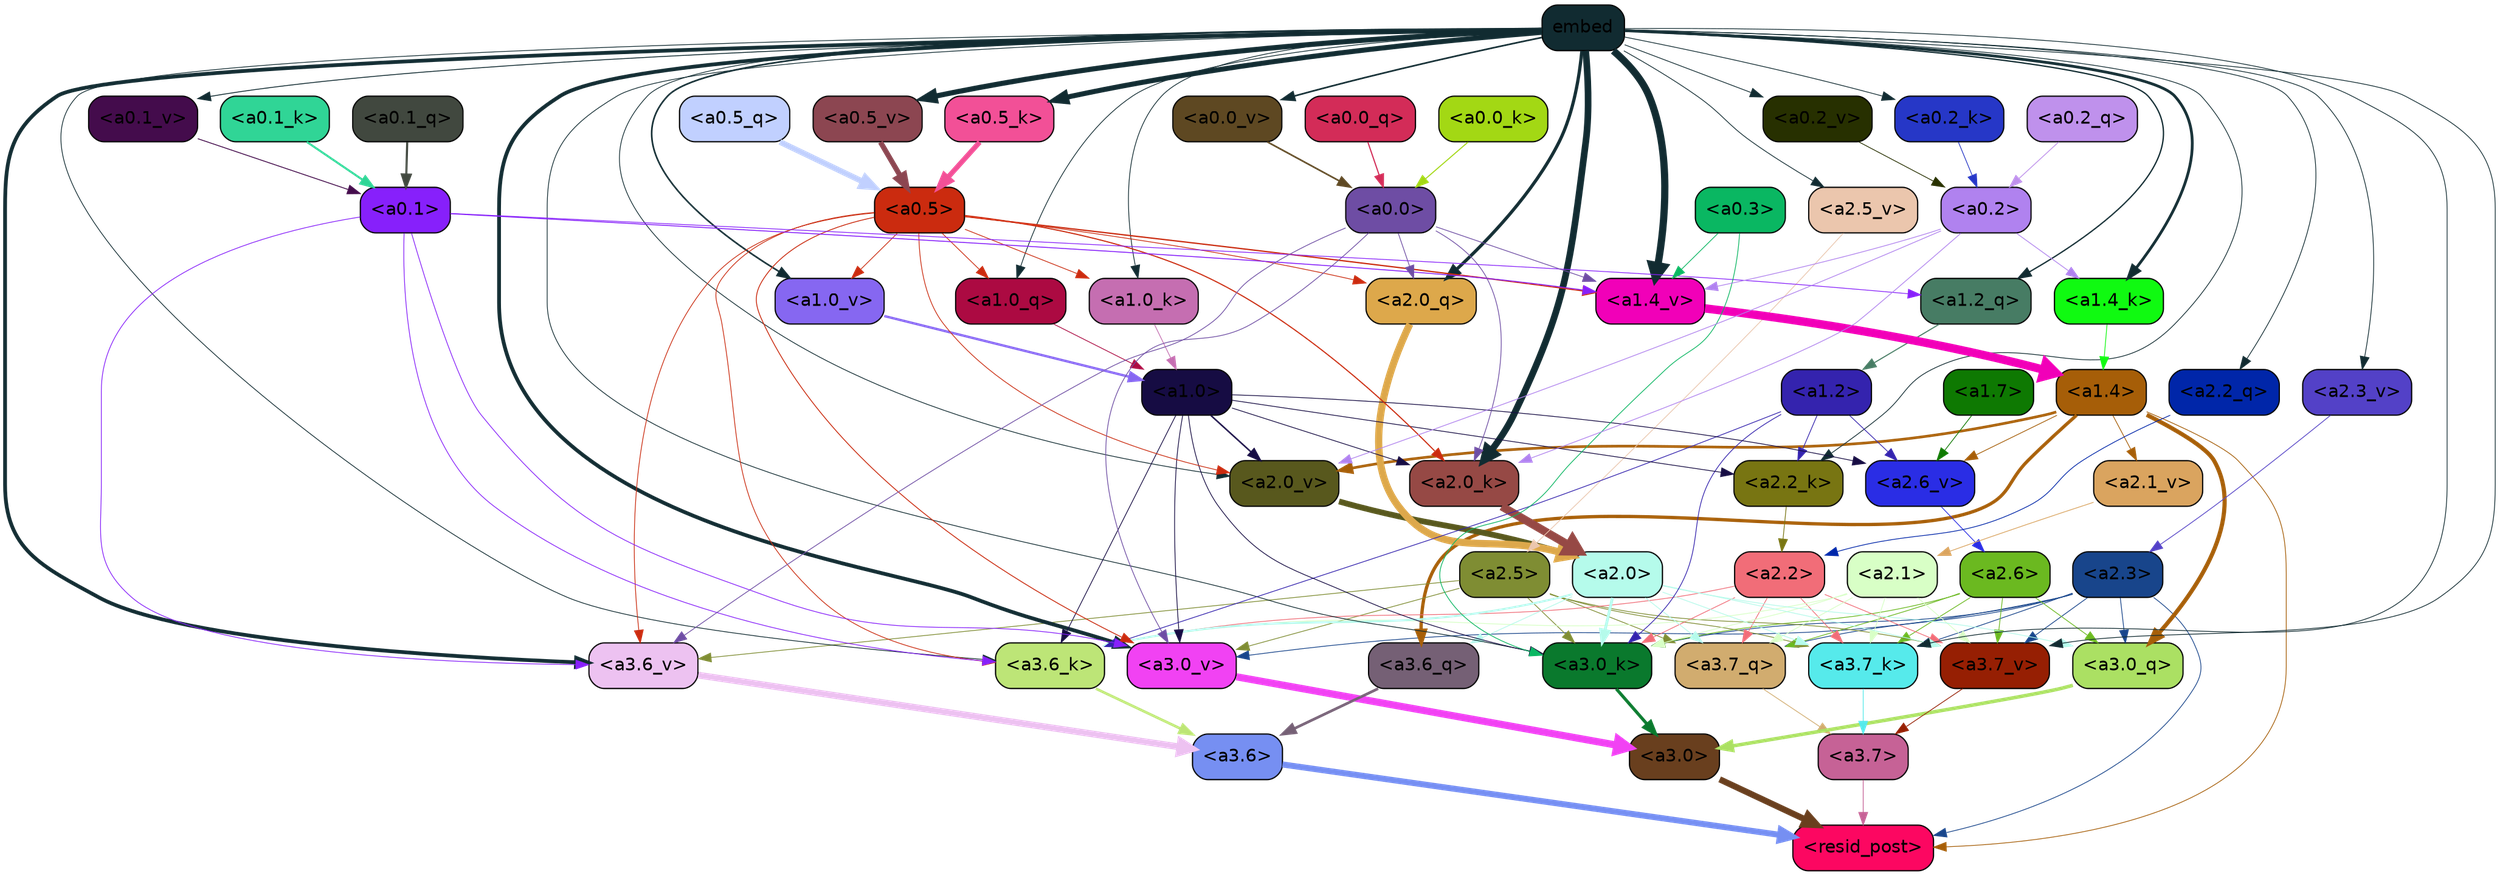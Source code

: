 strict digraph "" {
	graph [bgcolor=transparent,
		layout=dot,
		overlap=false,
		splines=true
	];
	"<a3.7>"	[color=black,
		fillcolor="#c66296",
		fontname=Helvetica,
		shape=box,
		style="filled, rounded"];
	"<resid_post>"	[color=black,
		fillcolor="#fc0761",
		fontname=Helvetica,
		shape=box,
		style="filled, rounded"];
	"<a3.7>" -> "<resid_post>"	[color="#c66296",
		penwidth=0.6];
	"<a3.6>"	[color=black,
		fillcolor="#768ff2",
		fontname=Helvetica,
		shape=box,
		style="filled, rounded"];
	"<a3.6>" -> "<resid_post>"	[color="#768ff2",
		penwidth=4.753257989883423];
	"<a3.0>"	[color=black,
		fillcolor="#693f1e",
		fontname=Helvetica,
		shape=box,
		style="filled, rounded"];
	"<a3.0>" -> "<resid_post>"	[color="#693f1e",
		penwidth=4.90053927898407];
	"<a2.3>"	[color=black,
		fillcolor="#18458b",
		fontname=Helvetica,
		shape=box,
		style="filled, rounded"];
	"<a2.3>" -> "<resid_post>"	[color="#18458b",
		penwidth=0.6];
	"<a3.7_q>"	[color=black,
		fillcolor="#d1ac6f",
		fontname=Helvetica,
		shape=box,
		style="filled, rounded"];
	"<a2.3>" -> "<a3.7_q>"	[color="#18458b",
		penwidth=0.6];
	"<a3.0_q>"	[color=black,
		fillcolor="#abe063",
		fontname=Helvetica,
		shape=box,
		style="filled, rounded"];
	"<a2.3>" -> "<a3.0_q>"	[color="#18458b",
		penwidth=0.6];
	"<a3.7_k>"	[color=black,
		fillcolor="#56eaeb",
		fontname=Helvetica,
		shape=box,
		style="filled, rounded"];
	"<a2.3>" -> "<a3.7_k>"	[color="#18458b",
		penwidth=0.6];
	"<a3.0_k>"	[color=black,
		fillcolor="#0a792d",
		fontname=Helvetica,
		shape=box,
		style="filled, rounded"];
	"<a2.3>" -> "<a3.0_k>"	[color="#18458b",
		penwidth=0.6];
	"<a3.7_v>"	[color=black,
		fillcolor="#961f03",
		fontname=Helvetica,
		shape=box,
		style="filled, rounded"];
	"<a2.3>" -> "<a3.7_v>"	[color="#18458b",
		penwidth=0.6];
	"<a3.0_v>"	[color=black,
		fillcolor="#f142f3",
		fontname=Helvetica,
		shape=box,
		style="filled, rounded"];
	"<a2.3>" -> "<a3.0_v>"	[color="#18458b",
		penwidth=0.6];
	"<a1.4>"	[color=black,
		fillcolor="#a65e08",
		fontname=Helvetica,
		shape=box,
		style="filled, rounded"];
	"<a1.4>" -> "<resid_post>"	[color="#a65e08",
		penwidth=0.6];
	"<a3.6_q>"	[color=black,
		fillcolor="#756075",
		fontname=Helvetica,
		shape=box,
		style="filled, rounded"];
	"<a1.4>" -> "<a3.6_q>"	[color="#a65e08",
		penwidth=2.6043437719345093];
	"<a1.4>" -> "<a3.0_q>"	[color="#a65e08",
		penwidth=3.2779015004634857];
	"<a2.6_v>"	[color=black,
		fillcolor="#2a2de5",
		fontname=Helvetica,
		shape=box,
		style="filled, rounded"];
	"<a1.4>" -> "<a2.6_v>"	[color="#a65e08",
		penwidth=0.6];
	"<a2.1_v>"	[color=black,
		fillcolor="#daa45f",
		fontname=Helvetica,
		shape=box,
		style="filled, rounded"];
	"<a1.4>" -> "<a2.1_v>"	[color="#a65e08",
		penwidth=0.6];
	"<a2.0_v>"	[color=black,
		fillcolor="#58581d",
		fontname=Helvetica,
		shape=box,
		style="filled, rounded"];
	"<a1.4>" -> "<a2.0_v>"	[color="#a65e08",
		penwidth=2.089712530374527];
	"<a3.7_q>" -> "<a3.7>"	[color="#d1ac6f",
		penwidth=0.6];
	"<a3.6_q>" -> "<a3.6>"	[color="#756075",
		penwidth=2.091020345687866];
	"<a3.0_q>" -> "<a3.0>"	[color="#abe063",
		penwidth=2.7421876192092896];
	"<a3.7_k>" -> "<a3.7>"	[color="#56eaeb",
		penwidth=0.6];
	"<a3.6_k>"	[color=black,
		fillcolor="#bde577",
		fontname=Helvetica,
		shape=box,
		style="filled, rounded"];
	"<a3.6_k>" -> "<a3.6>"	[color="#bde577",
		penwidth=2.048597991466522];
	"<a3.0_k>" -> "<a3.0>"	[color="#0a792d",
		penwidth=2.476402521133423];
	"<a3.7_v>" -> "<a3.7>"	[color="#961f03",
		penwidth=0.6];
	"<a3.6_v>"	[color=black,
		fillcolor="#edc2f1",
		fontname=Helvetica,
		shape=box,
		style="filled, rounded"];
	"<a3.6_v>" -> "<a3.6>"	[color="#edc2f1",
		penwidth=5.2550448179244995];
	"<a3.0_v>" -> "<a3.0>"	[color="#f142f3",
		penwidth=5.652270674705505];
	"<a2.6>"	[color=black,
		fillcolor="#6bb920",
		fontname=Helvetica,
		shape=box,
		style="filled, rounded"];
	"<a2.6>" -> "<a3.7_q>"	[color="#6bb920",
		penwidth=0.6];
	"<a2.6>" -> "<a3.0_q>"	[color="#6bb920",
		penwidth=0.6];
	"<a2.6>" -> "<a3.7_k>"	[color="#6bb920",
		penwidth=0.6];
	"<a2.6>" -> "<a3.0_k>"	[color="#6bb920",
		penwidth=0.6];
	"<a2.6>" -> "<a3.7_v>"	[color="#6bb920",
		penwidth=0.6];
	"<a2.5>"	[color=black,
		fillcolor="#7f8d33",
		fontname=Helvetica,
		shape=box,
		style="filled, rounded"];
	"<a2.5>" -> "<a3.7_q>"	[color="#7f8d33",
		penwidth=0.6];
	"<a2.5>" -> "<a3.7_k>"	[color="#7f8d33",
		penwidth=0.6];
	"<a2.5>" -> "<a3.0_k>"	[color="#7f8d33",
		penwidth=0.6];
	"<a2.5>" -> "<a3.7_v>"	[color="#7f8d33",
		penwidth=0.6];
	"<a2.5>" -> "<a3.6_v>"	[color="#7f8d33",
		penwidth=0.6];
	"<a2.5>" -> "<a3.0_v>"	[color="#7f8d33",
		penwidth=0.6];
	"<a2.2>"	[color=black,
		fillcolor="#f16d78",
		fontname=Helvetica,
		shape=box,
		style="filled, rounded"];
	"<a2.2>" -> "<a3.7_q>"	[color="#f16d78",
		penwidth=0.6];
	"<a2.2>" -> "<a3.7_k>"	[color="#f16d78",
		penwidth=0.6];
	"<a2.2>" -> "<a3.6_k>"	[color="#f16d78",
		penwidth=0.6];
	"<a2.2>" -> "<a3.0_k>"	[color="#f16d78",
		penwidth=0.6];
	"<a2.2>" -> "<a3.7_v>"	[color="#f16d78",
		penwidth=0.6];
	"<a2.1>"	[color=black,
		fillcolor="#d8ffc6",
		fontname=Helvetica,
		shape=box,
		style="filled, rounded"];
	"<a2.1>" -> "<a3.7_q>"	[color="#d8ffc6",
		penwidth=0.6];
	"<a2.1>" -> "<a3.7_k>"	[color="#d8ffc6",
		penwidth=0.6];
	"<a2.1>" -> "<a3.6_k>"	[color="#d8ffc6",
		penwidth=0.6];
	"<a2.1>" -> "<a3.0_k>"	[color="#d8ffc6",
		penwidth=0.6];
	"<a2.1>" -> "<a3.7_v>"	[color="#d8ffc6",
		penwidth=0.6];
	"<a2.0>"	[color=black,
		fillcolor="#b5fbeb",
		fontname=Helvetica,
		shape=box,
		style="filled, rounded"];
	"<a2.0>" -> "<a3.7_q>"	[color="#b5fbeb",
		penwidth=0.6];
	"<a2.0>" -> "<a3.6_q>"	[color="#b5fbeb",
		penwidth=0.6];
	"<a2.0>" -> "<a3.0_q>"	[color="#b5fbeb",
		penwidth=0.6];
	"<a2.0>" -> "<a3.7_k>"	[color="#b5fbeb",
		penwidth=0.6];
	"<a2.0>" -> "<a3.6_k>"	[color="#b5fbeb",
		penwidth=1.5290023684501648];
	"<a2.0>" -> "<a3.0_k>"	[color="#b5fbeb",
		penwidth=2.2551413774490356];
	"<a2.0>" -> "<a3.7_v>"	[color="#b5fbeb",
		penwidth=0.6];
	embed	[color=black,
		fillcolor="#112b31",
		fontname=Helvetica,
		shape=box,
		style="filled, rounded"];
	embed -> "<a3.7_k>"	[color="#112b31",
		penwidth=0.6];
	embed -> "<a3.6_k>"	[color="#112b31",
		penwidth=0.6];
	embed -> "<a3.0_k>"	[color="#112b31",
		penwidth=0.6];
	embed -> "<a3.7_v>"	[color="#112b31",
		penwidth=0.6];
	embed -> "<a3.6_v>"	[color="#112b31",
		penwidth=2.9556376338005066];
	embed -> "<a3.0_v>"	[color="#112b31",
		penwidth=2.972973108291626];
	"<a2.2_q>"	[color=black,
		fillcolor="#0026a9",
		fontname=Helvetica,
		shape=box,
		style="filled, rounded"];
	embed -> "<a2.2_q>"	[color="#112b31",
		penwidth=0.6];
	"<a2.0_q>"	[color=black,
		fillcolor="#dda84b",
		fontname=Helvetica,
		shape=box,
		style="filled, rounded"];
	embed -> "<a2.0_q>"	[color="#112b31",
		penwidth=2.540744114667177];
	"<a2.2_k>"	[color=black,
		fillcolor="#787512",
		fontname=Helvetica,
		shape=box,
		style="filled, rounded"];
	embed -> "<a2.2_k>"	[color="#112b31",
		penwidth=0.6];
	"<a2.0_k>"	[color=black,
		fillcolor="#964945",
		fontname=Helvetica,
		shape=box,
		style="filled, rounded"];
	embed -> "<a2.0_k>"	[color="#112b31",
		penwidth=5.233989953994751];
	"<a2.5_v>"	[color=black,
		fillcolor="#ebc6ad",
		fontname=Helvetica,
		shape=box,
		style="filled, rounded"];
	embed -> "<a2.5_v>"	[color="#112b31",
		penwidth=0.6];
	"<a2.3_v>"	[color=black,
		fillcolor="#5341c7",
		fontname=Helvetica,
		shape=box,
		style="filled, rounded"];
	embed -> "<a2.3_v>"	[color="#112b31",
		penwidth=0.6];
	embed -> "<a2.0_v>"	[color="#112b31",
		penwidth=0.6];
	"<a1.2_q>"	[color=black,
		fillcolor="#477c64",
		fontname=Helvetica,
		shape=box,
		style="filled, rounded"];
	embed -> "<a1.2_q>"	[color="#112b31",
		penwidth=1.0232882499694824];
	"<a1.0_q>"	[color=black,
		fillcolor="#ac0a42",
		fontname=Helvetica,
		shape=box,
		style="filled, rounded"];
	embed -> "<a1.0_q>"	[color="#112b31",
		penwidth=0.6];
	"<a1.4_k>"	[color=black,
		fillcolor="#10fa11",
		fontname=Helvetica,
		shape=box,
		style="filled, rounded"];
	embed -> "<a1.4_k>"	[color="#112b31",
		penwidth=2.181154489517212];
	"<a1.0_k>"	[color=black,
		fillcolor="#c56eb1",
		fontname=Helvetica,
		shape=box,
		style="filled, rounded"];
	embed -> "<a1.0_k>"	[color="#112b31",
		penwidth=0.6];
	"<a1.4_v>"	[color=black,
		fillcolor="#f100b8",
		fontname=Helvetica,
		shape=box,
		style="filled, rounded"];
	embed -> "<a1.4_v>"	[color="#112b31",
		penwidth=5.707561254501343];
	"<a1.0_v>"	[color=black,
		fillcolor="#8667f1",
		fontname=Helvetica,
		shape=box,
		style="filled, rounded"];
	embed -> "<a1.0_v>"	[color="#112b31",
		penwidth=1.26310396194458];
	"<a0.5_k>"	[color=black,
		fillcolor="#f25097",
		fontname=Helvetica,
		shape=box,
		style="filled, rounded"];
	embed -> "<a0.5_k>"	[color="#112b31",
		penwidth=3.9719181060791016];
	"<a0.2_k>"	[color=black,
		fillcolor="#2637c7",
		fontname=Helvetica,
		shape=box,
		style="filled, rounded"];
	embed -> "<a0.2_k>"	[color="#112b31",
		penwidth=0.6];
	"<a0.5_v>"	[color=black,
		fillcolor="#8c4651",
		fontname=Helvetica,
		shape=box,
		style="filled, rounded"];
	embed -> "<a0.5_v>"	[color="#112b31",
		penwidth=4.048895955085754];
	"<a0.2_v>"	[color=black,
		fillcolor="#273000",
		fontname=Helvetica,
		shape=box,
		style="filled, rounded"];
	embed -> "<a0.2_v>"	[color="#112b31",
		penwidth=0.6];
	"<a0.1_v>"	[color=black,
		fillcolor="#440c4c",
		fontname=Helvetica,
		shape=box,
		style="filled, rounded"];
	embed -> "<a0.1_v>"	[color="#112b31",
		penwidth=0.685732364654541];
	"<a0.0_v>"	[color=black,
		fillcolor="#5e4822",
		fontname=Helvetica,
		shape=box,
		style="filled, rounded"];
	embed -> "<a0.0_v>"	[color="#112b31",
		penwidth=1.2662250995635986];
	"<a1.2>"	[color=black,
		fillcolor="#3423ae",
		fontname=Helvetica,
		shape=box,
		style="filled, rounded"];
	"<a1.2>" -> "<a3.6_k>"	[color="#3423ae",
		penwidth=0.6];
	"<a1.2>" -> "<a3.0_k>"	[color="#3423ae",
		penwidth=0.6];
	"<a1.2>" -> "<a2.2_k>"	[color="#3423ae",
		penwidth=0.6];
	"<a1.2>" -> "<a2.6_v>"	[color="#3423ae",
		penwidth=0.6];
	"<a1.0>"	[color=black,
		fillcolor="#160c43",
		fontname=Helvetica,
		shape=box,
		style="filled, rounded"];
	"<a1.0>" -> "<a3.6_k>"	[color="#160c43",
		penwidth=0.6];
	"<a1.0>" -> "<a3.0_k>"	[color="#160c43",
		penwidth=0.6];
	"<a1.0>" -> "<a3.0_v>"	[color="#160c43",
		penwidth=0.6];
	"<a1.0>" -> "<a2.2_k>"	[color="#160c43",
		penwidth=0.6];
	"<a1.0>" -> "<a2.0_k>"	[color="#160c43",
		penwidth=0.6];
	"<a1.0>" -> "<a2.6_v>"	[color="#160c43",
		penwidth=0.6];
	"<a1.0>" -> "<a2.0_v>"	[color="#160c43",
		penwidth=1.1915444135665894];
	"<a0.5>"	[color=black,
		fillcolor="#cb2b0f",
		fontname=Helvetica,
		shape=box,
		style="filled, rounded"];
	"<a0.5>" -> "<a3.6_k>"	[color="#cb2b0f",
		penwidth=0.6];
	"<a0.5>" -> "<a3.6_v>"	[color="#cb2b0f",
		penwidth=0.6];
	"<a0.5>" -> "<a3.0_v>"	[color="#cb2b0f",
		penwidth=0.6790935099124908];
	"<a0.5>" -> "<a2.0_q>"	[color="#cb2b0f",
		penwidth=0.6];
	"<a0.5>" -> "<a2.0_k>"	[color="#cb2b0f",
		penwidth=0.8868831396102905];
	"<a0.5>" -> "<a2.0_v>"	[color="#cb2b0f",
		penwidth=0.6];
	"<a0.5>" -> "<a1.0_q>"	[color="#cb2b0f",
		penwidth=0.6];
	"<a0.5>" -> "<a1.0_k>"	[color="#cb2b0f",
		penwidth=0.6];
	"<a0.5>" -> "<a1.4_v>"	[color="#cb2b0f",
		penwidth=1.0242966413497925];
	"<a0.5>" -> "<a1.0_v>"	[color="#cb2b0f",
		penwidth=0.6];
	"<a0.1>"	[color=black,
		fillcolor="#8720fb",
		fontname=Helvetica,
		shape=box,
		style="filled, rounded"];
	"<a0.1>" -> "<a3.6_k>"	[color="#8720fb",
		penwidth=0.6];
	"<a0.1>" -> "<a3.6_v>"	[color="#8720fb",
		penwidth=0.6];
	"<a0.1>" -> "<a3.0_v>"	[color="#8720fb",
		penwidth=0.6];
	"<a0.1>" -> "<a1.2_q>"	[color="#8720fb",
		penwidth=0.6];
	"<a0.1>" -> "<a1.4_v>"	[color="#8720fb",
		penwidth=0.7291159629821777];
	"<a0.3>"	[color=black,
		fillcolor="#0ab762",
		fontname=Helvetica,
		shape=box,
		style="filled, rounded"];
	"<a0.3>" -> "<a3.0_k>"	[color="#0ab762",
		penwidth=0.6];
	"<a0.3>" -> "<a1.4_v>"	[color="#0ab762",
		penwidth=0.6];
	"<a0.0>"	[color=black,
		fillcolor="#6e4da4",
		fontname=Helvetica,
		shape=box,
		style="filled, rounded"];
	"<a0.0>" -> "<a3.6_v>"	[color="#6e4da4",
		penwidth=0.6];
	"<a0.0>" -> "<a3.0_v>"	[color="#6e4da4",
		penwidth=0.6];
	"<a0.0>" -> "<a2.0_q>"	[color="#6e4da4",
		penwidth=0.6];
	"<a0.0>" -> "<a2.0_k>"	[color="#6e4da4",
		penwidth=0.6];
	"<a0.0>" -> "<a1.4_v>"	[color="#6e4da4",
		penwidth=0.6];
	"<a2.2_q>" -> "<a2.2>"	[color="#0026a9",
		penwidth=0.6];
	"<a2.0_q>" -> "<a2.0>"	[color="#dda84b",
		penwidth=5.6763341426849365];
	"<a2.2_k>" -> "<a2.2>"	[color="#787512",
		penwidth=0.6];
	"<a2.0_k>" -> "<a2.0>"	[color="#964945",
		penwidth=6.450865745544434];
	"<a2.6_v>" -> "<a2.6>"	[color="#2a2de5",
		penwidth=0.6];
	"<a2.5_v>" -> "<a2.5>"	[color="#ebc6ad",
		penwidth=0.6];
	"<a2.3_v>" -> "<a2.3>"	[color="#5341c7",
		penwidth=0.6];
	"<a2.1_v>" -> "<a2.1>"	[color="#daa45f",
		penwidth=0.6];
	"<a2.0_v>" -> "<a2.0>"	[color="#58581d",
		penwidth=4.569358706474304];
	"<a0.2>"	[color=black,
		fillcolor="#b082ef",
		fontname=Helvetica,
		shape=box,
		style="filled, rounded"];
	"<a0.2>" -> "<a2.0_k>"	[color="#b082ef",
		penwidth=0.6];
	"<a0.2>" -> "<a2.0_v>"	[color="#b082ef",
		penwidth=0.6];
	"<a0.2>" -> "<a1.4_k>"	[color="#b082ef",
		penwidth=0.6];
	"<a0.2>" -> "<a1.4_v>"	[color="#b082ef",
		penwidth=0.6];
	"<a1.7>"	[color=black,
		fillcolor="#0e7902",
		fontname=Helvetica,
		shape=box,
		style="filled, rounded"];
	"<a1.7>" -> "<a2.6_v>"	[color="#0e7902",
		penwidth=0.6];
	"<a1.2_q>" -> "<a1.2>"	[color="#477c64",
		penwidth=0.8473789691925049];
	"<a1.0_q>" -> "<a1.0>"	[color="#ac0a42",
		penwidth=0.6];
	"<a1.4_k>" -> "<a1.4>"	[color="#10fa11",
		penwidth=0.6];
	"<a1.0_k>" -> "<a1.0>"	[color="#c56eb1",
		penwidth=0.6];
	"<a1.4_v>" -> "<a1.4>"	[color="#f100b8",
		penwidth=6.609479665756226];
	"<a1.0_v>" -> "<a1.0>"	[color="#8667f1",
		penwidth=1.862385869026184];
	"<a0.5_q>"	[color=black,
		fillcolor="#c1d0ff",
		fontname=Helvetica,
		shape=box,
		style="filled, rounded"];
	"<a0.5_q>" -> "<a0.5>"	[color="#c1d0ff",
		penwidth=4.525571644306183];
	"<a0.2_q>"	[color=black,
		fillcolor="#bf91ec",
		fontname=Helvetica,
		shape=box,
		style="filled, rounded"];
	"<a0.2_q>" -> "<a0.2>"	[color="#bf91ec",
		penwidth=0.650632381439209];
	"<a0.1_q>"	[color=black,
		fillcolor="#41483f",
		fontname=Helvetica,
		shape=box,
		style="filled, rounded"];
	"<a0.1_q>" -> "<a0.1>"	[color="#41483f",
		penwidth=1.6614570617675781];
	"<a0.0_q>"	[color=black,
		fillcolor="#d32c58",
		fontname=Helvetica,
		shape=box,
		style="filled, rounded"];
	"<a0.0_q>" -> "<a0.0>"	[color="#d32c58",
		penwidth=0.9274430274963379];
	"<a0.5_k>" -> "<a0.5>"	[color="#f25097",
		penwidth=3.994816780090332];
	"<a0.2_k>" -> "<a0.2>"	[color="#2637c7",
		penwidth=0.6];
	"<a0.1_k>"	[color=black,
		fillcolor="#30d596",
		fontname=Helvetica,
		shape=box,
		style="filled, rounded"];
	"<a0.1_k>" -> "<a0.1>"	[color="#30d596",
		penwidth=1.5859735012054443];
	"<a0.0_k>"	[color=black,
		fillcolor="#a3d814",
		fontname=Helvetica,
		shape=box,
		style="filled, rounded"];
	"<a0.0_k>" -> "<a0.0>"	[color="#a3d814",
		penwidth=0.8134422302246094];
	"<a0.5_v>" -> "<a0.5>"	[color="#8c4651",
		penwidth=4.101986527442932];
	"<a0.2_v>" -> "<a0.2>"	[color="#273000",
		penwidth=0.6];
	"<a0.1_v>" -> "<a0.1>"	[color="#440c4c",
		penwidth=0.6931805610656738];
	"<a0.0_v>" -> "<a0.0>"	[color="#5e4822",
		penwidth=1.2705905437469482];
}
